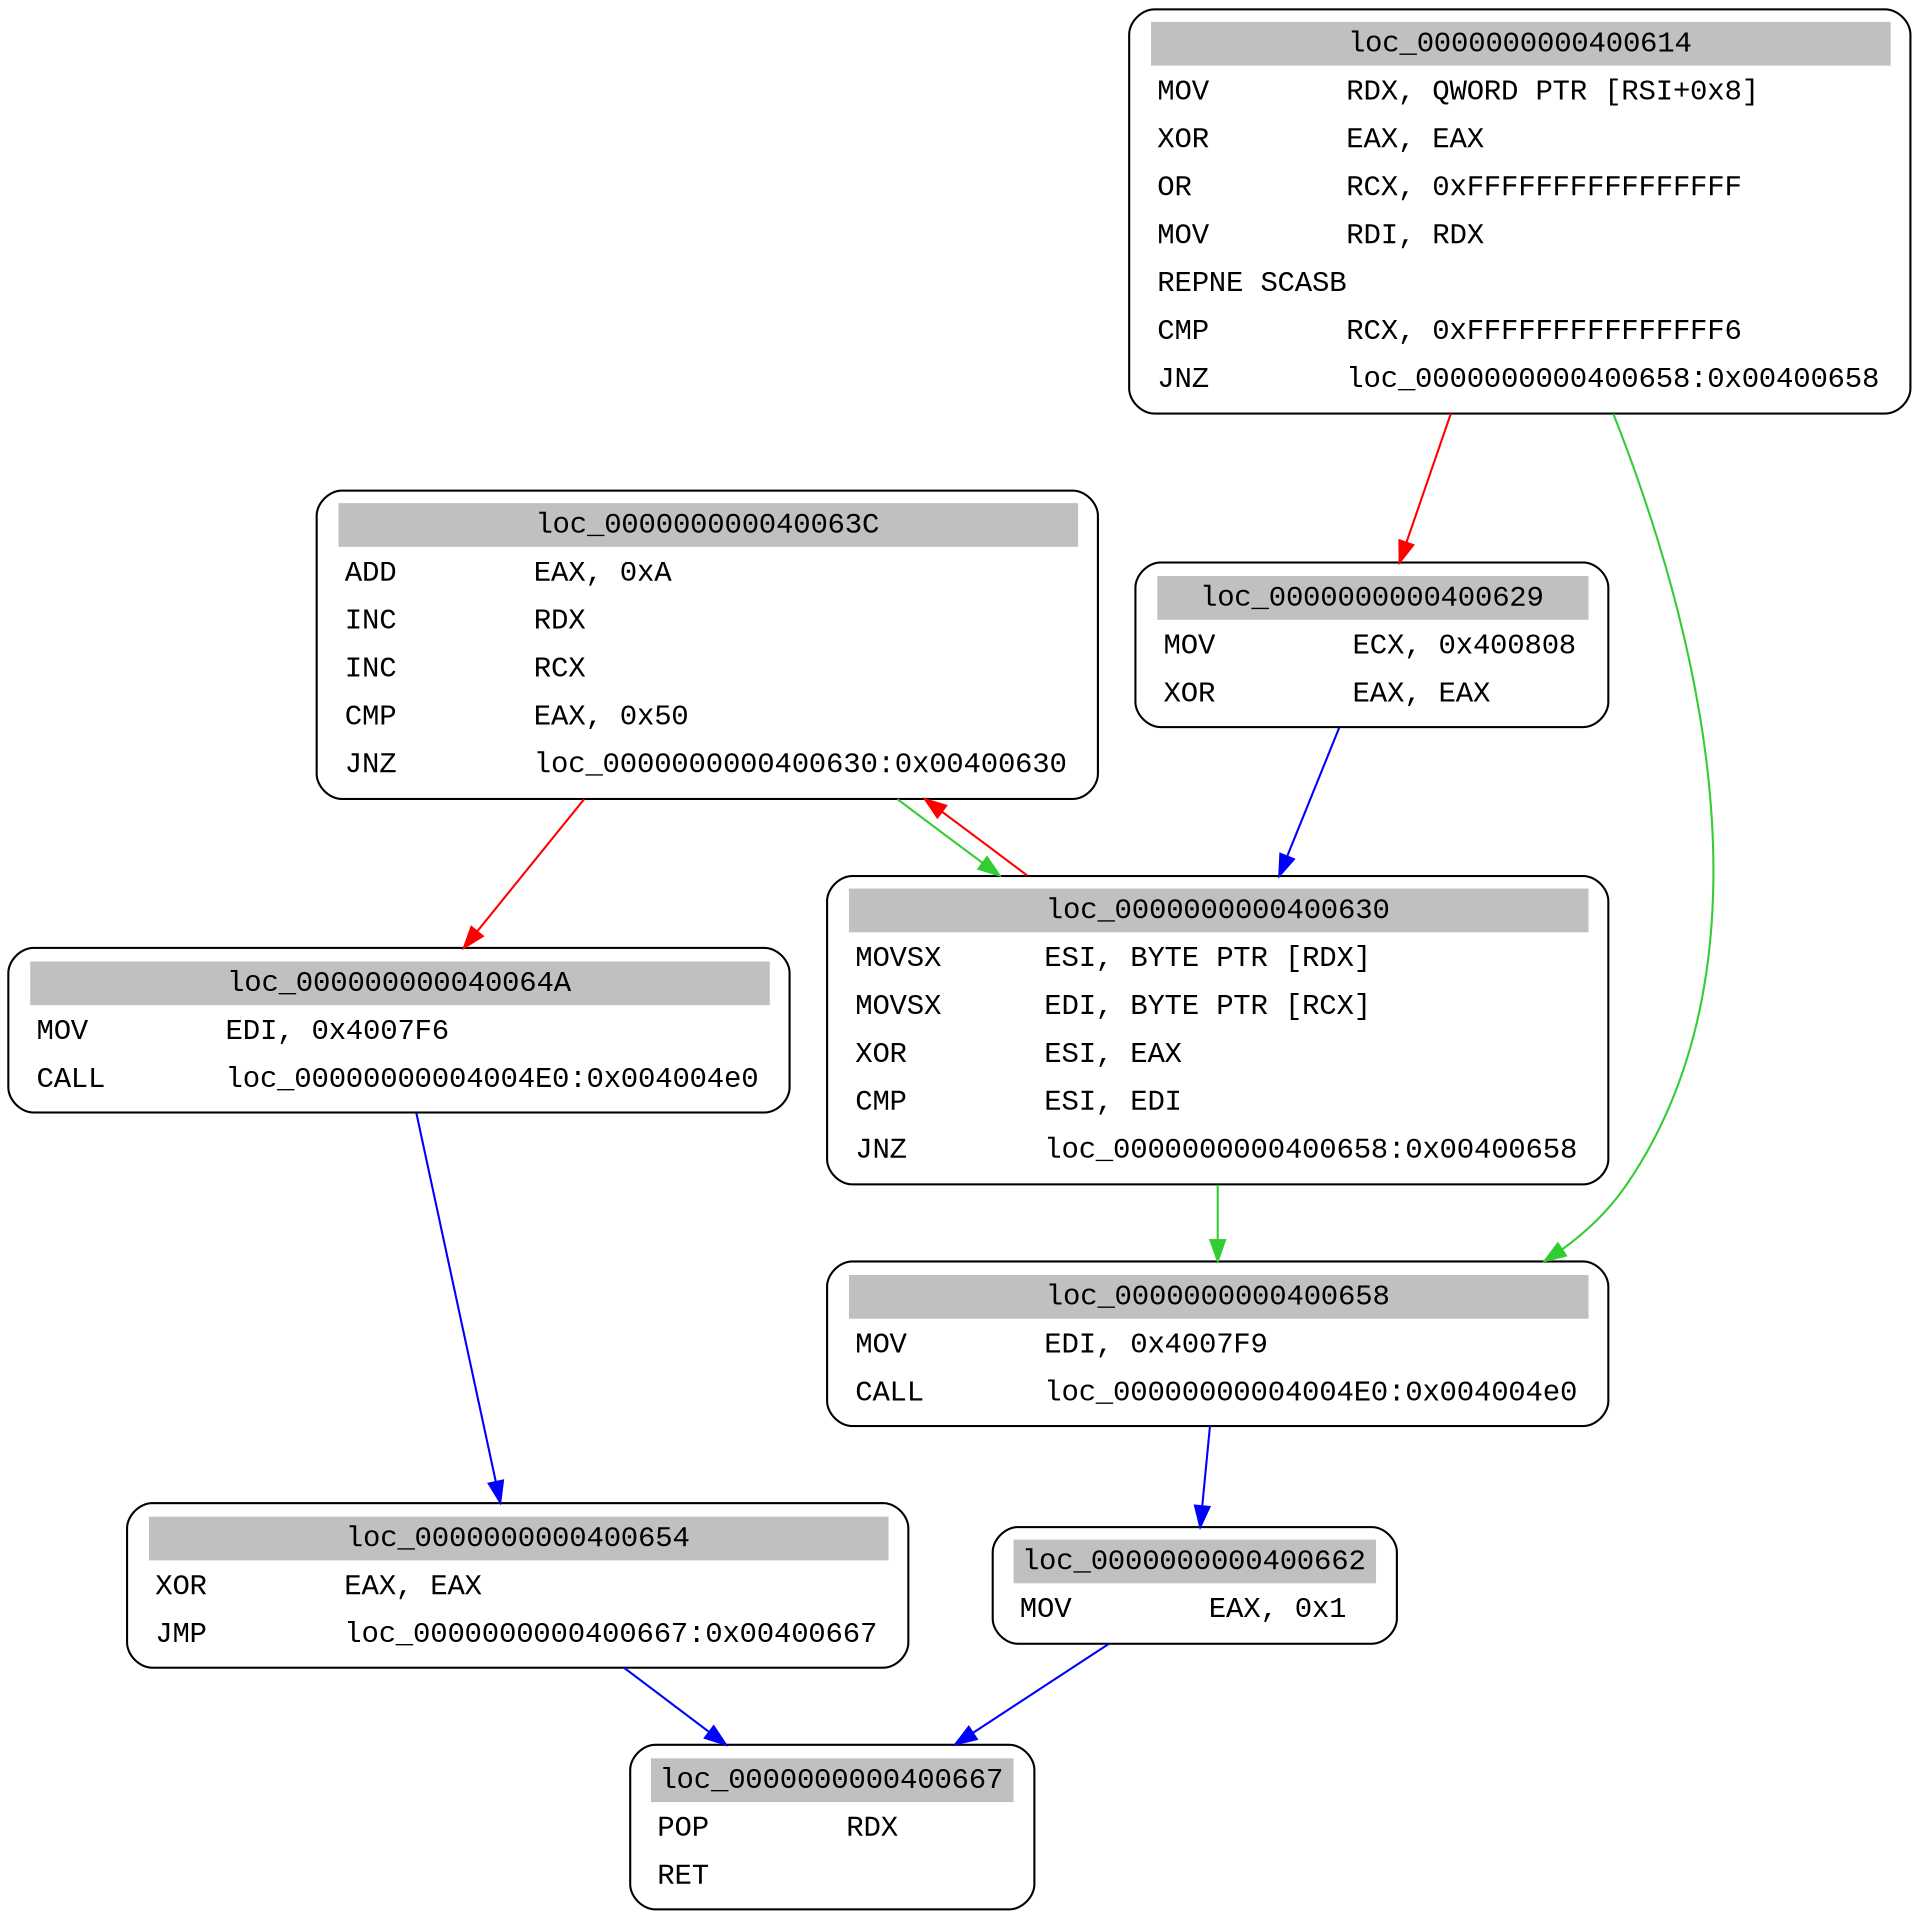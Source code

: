 digraph asm_graph {
8791144975809 [
shape="Mrecord" fontname="Courier New"label =<<table border="0" cellborder="0" cellpadding="3"><tr><td colspan="2" align="center" bgcolor="grey">loc_0000000000400658</td></tr><tr><td align="left">MOV        EDI, 0x4007F9</td></tr><tr><td align="left">CALL       loc_00000000004004E0:0x004004e0</td></tr></table>> ];
8791144951365 [
shape="Mrecord" fontname="Courier New"label =<<table border="0" cellborder="0" cellpadding="3"><tr><td colspan="2" align="center" bgcolor="grey">loc_000000000040064A</td></tr><tr><td align="left">MOV        EDI, 0x4007F6</td></tr><tr><td align="left">CALL       loc_00000000004004E0:0x004004e0</td></tr></table>> ];
8791144975841 [
shape="Mrecord" fontname="Courier New"label =<<table border="0" cellborder="0" cellpadding="3"><tr><td colspan="2" align="center" bgcolor="grey">loc_0000000000400629</td></tr><tr><td align="left">MOV        ECX, 0x400808</td></tr><tr><td align="left">XOR        EAX, EAX</td></tr></table>> ];
8791144975757 [
shape="Mrecord" fontname="Courier New"label =<<table border="0" cellborder="0" cellpadding="3"><tr><td colspan="2" align="center" bgcolor="grey">loc_0000000000400614</td></tr><tr><td align="left">MOV        RDX, QWORD PTR [RSI+0x8]</td></tr><tr><td align="left">XOR        EAX, EAX</td></tr><tr><td align="left">OR         RCX, 0xFFFFFFFFFFFFFFFF</td></tr><tr><td align="left">MOV        RDI, RDX</td></tr><tr><td align="left">REPNE SCASB      </td></tr><tr><td align="left">CMP        RCX, 0xFFFFFFFFFFFFFFF6</td></tr><tr><td align="left">JNZ        loc_0000000000400658:0x00400658</td></tr></table>> ];
8791144951421 [
shape="Mrecord" fontname="Courier New"label =<<table border="0" cellborder="0" cellpadding="3"><tr><td colspan="2" align="center" bgcolor="grey">loc_0000000000400667</td></tr><tr><td align="left">POP        RDX</td></tr><tr><td align="left">RET        </td></tr></table>> ];
8791144951317 [
shape="Mrecord" fontname="Courier New"label =<<table border="0" cellborder="0" cellpadding="3"><tr><td colspan="2" align="center" bgcolor="grey">loc_0000000000400662</td></tr><tr><td align="left">MOV        EAX, 0x1</td></tr></table>> ];
8791144951321 [
shape="Mrecord" fontname="Courier New"label =<<table border="0" cellborder="0" cellpadding="3"><tr><td colspan="2" align="center" bgcolor="grey">loc_000000000040063C</td></tr><tr><td align="left">ADD        EAX, 0xA</td></tr><tr><td align="left">INC        RDX</td></tr><tr><td align="left">INC        RCX</td></tr><tr><td align="left">CMP        EAX, 0x50</td></tr><tr><td align="left">JNZ        loc_0000000000400630:0x00400630</td></tr></table>> ];
8791144951389 [
shape="Mrecord" fontname="Courier New"label =<<table border="0" cellborder="0" cellpadding="3"><tr><td colspan="2" align="center" bgcolor="grey">loc_0000000000400654</td></tr><tr><td align="left">XOR        EAX, EAX</td></tr><tr><td align="left">JMP        loc_0000000000400667:0x00400667</td></tr></table>> ];
8791144951413 [
shape="Mrecord" fontname="Courier New"label =<<table border="0" cellborder="0" cellpadding="3"><tr><td colspan="2" align="center" bgcolor="grey">loc_0000000000400630</td></tr><tr><td align="left">MOVSX      ESI, BYTE PTR [RDX]</td></tr><tr><td align="left">MOVSX      EDI, BYTE PTR [RCX]</td></tr><tr><td align="left">XOR        ESI, EAX</td></tr><tr><td align="left">CMP        ESI, EDI</td></tr><tr><td align="left">JNZ        loc_0000000000400658:0x00400658</td></tr></table>> ];
8791144975757 -> 8791144975809[color="limegreen"];
8791144975757 -> 8791144975841[color="red"];
8791144975809 -> 8791144951317[color="blue"];
8791144951321 -> 8791144951365[color="red"];
8791144951365 -> 8791144951389[color="blue"];
8791144951321 -> 8791144951413[color="limegreen"];
8791144951413 -> 8791144975809[color="limegreen"];
8791144951413 -> 8791144951321[color="red"];
8791144951389 -> 8791144951421[color="blue"];
8791144975841 -> 8791144951413[color="blue"];
8791144951317 -> 8791144951421[color="blue"];
}